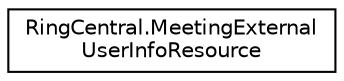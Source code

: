 digraph "Graphical Class Hierarchy"
{
 // LATEX_PDF_SIZE
  edge [fontname="Helvetica",fontsize="10",labelfontname="Helvetica",labelfontsize="10"];
  node [fontname="Helvetica",fontsize="10",shape=record];
  rankdir="LR";
  Node0 [label="RingCentral.MeetingExternal\lUserInfoResource",height=0.2,width=0.4,color="black", fillcolor="white", style="filled",URL="$classRingCentral_1_1MeetingExternalUserInfoResource.html",tooltip=" "];
}

